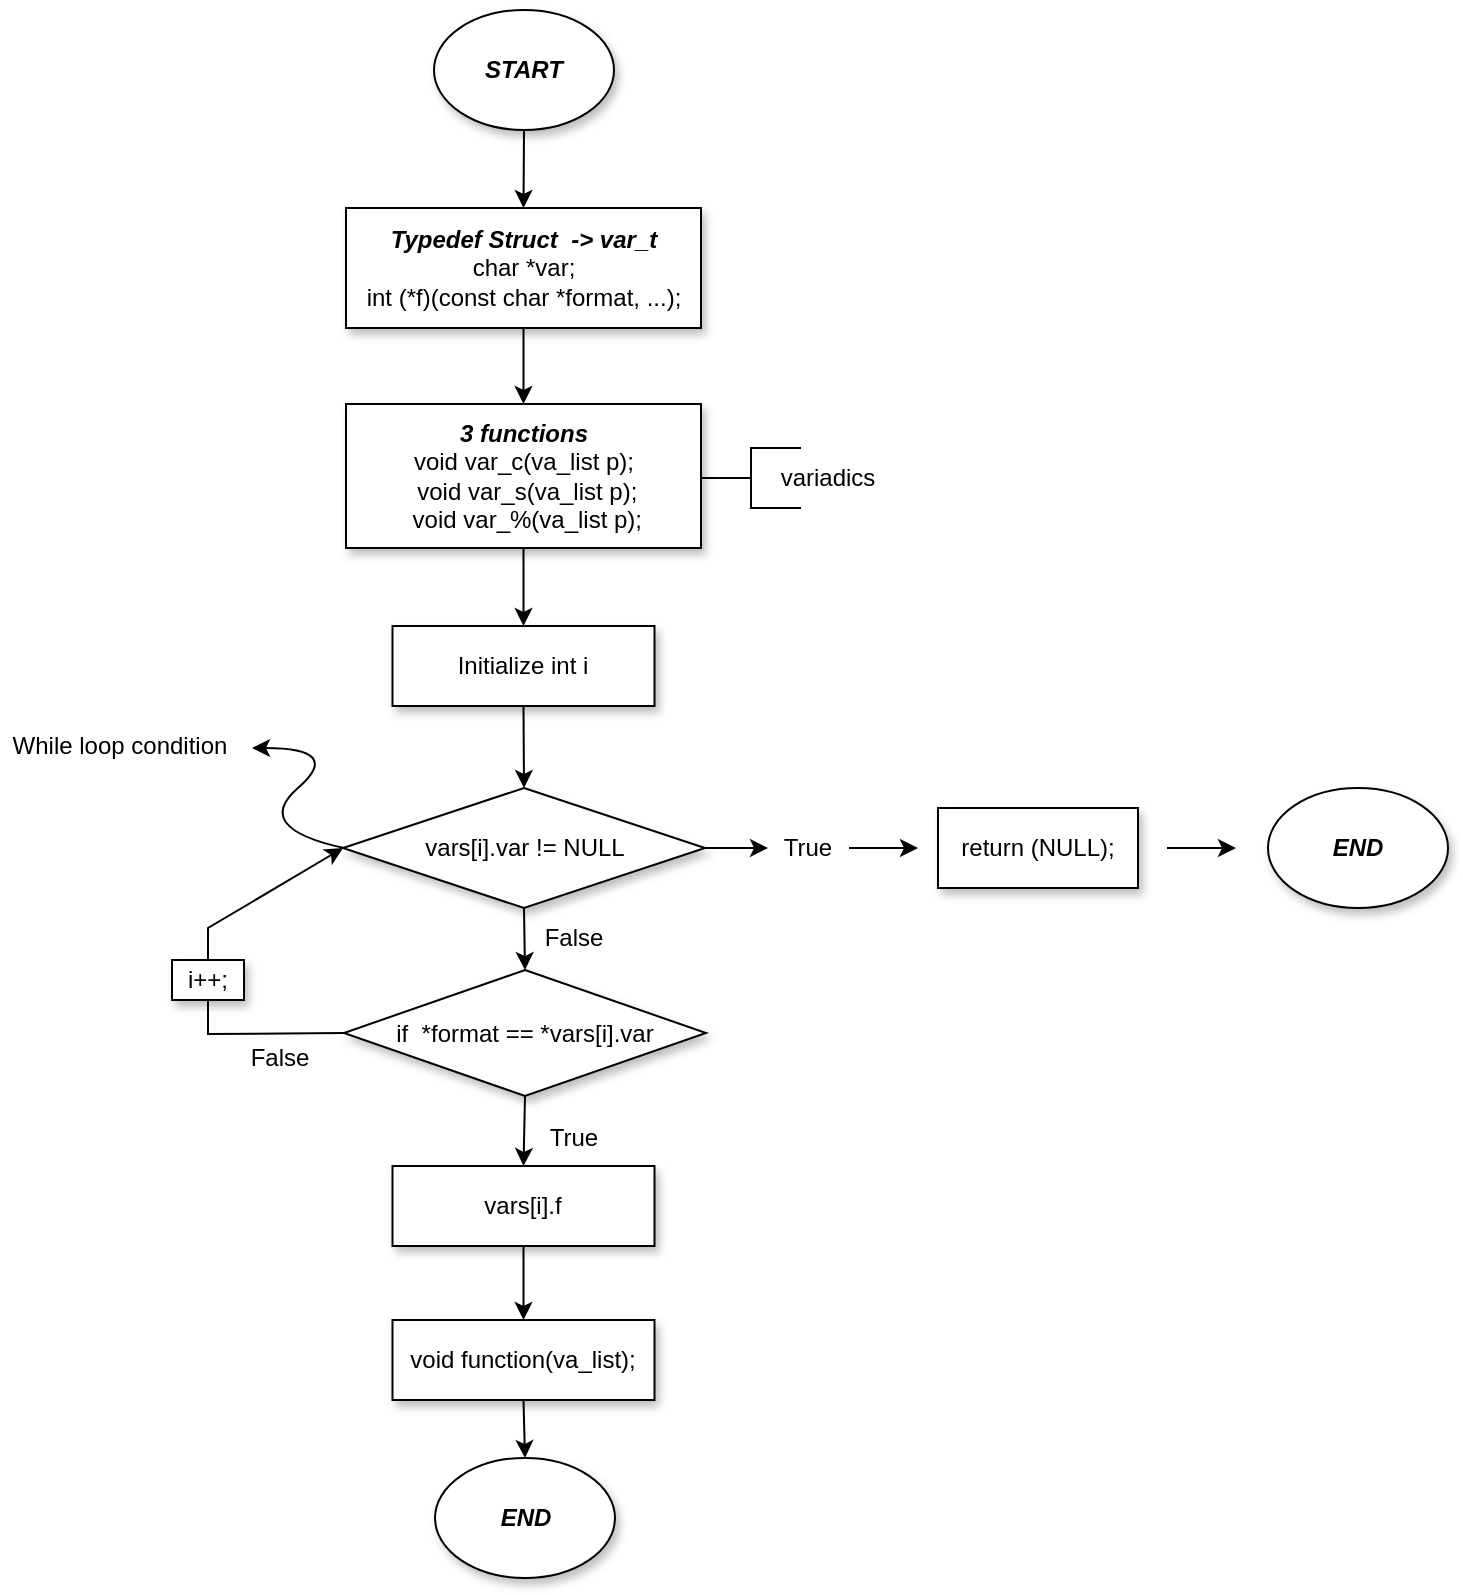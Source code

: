 <mxfile version="20.5.3" type="github">
  <diagram id="WwB0yrFr8-9Pms-kcAjm" name="Page-1">
    <mxGraphModel dx="1038" dy="547" grid="1" gridSize="10" guides="1" tooltips="1" connect="1" arrows="1" fold="1" page="1" pageScale="1" pageWidth="827" pageHeight="1169" math="0" shadow="0">
      <root>
        <mxCell id="0" />
        <mxCell id="1" parent="0" />
        <mxCell id="0lwGLxjgXCkEdpAq0Iga-1" value="&lt;b&gt;&lt;i&gt;START&lt;/i&gt;&lt;/b&gt;" style="ellipse;whiteSpace=wrap;html=1;shadow=1;" vertex="1" parent="1">
          <mxGeometry x="233" y="21" width="90" height="60" as="geometry" />
        </mxCell>
        <mxCell id="0lwGLxjgXCkEdpAq0Iga-2" value="&lt;b&gt;&lt;i&gt;Typedef Struct&amp;nbsp; -&amp;gt; var_t&lt;/i&gt;&lt;/b&gt;&lt;br&gt;char *var;&lt;br&gt;int (*f)(const char *format, ...);" style="rounded=0;whiteSpace=wrap;html=1;shadow=1;" vertex="1" parent="1">
          <mxGeometry x="189" y="120" width="177.5" height="60" as="geometry" />
        </mxCell>
        <mxCell id="0lwGLxjgXCkEdpAq0Iga-3" value="&lt;b&gt;&lt;i&gt;3 functions&lt;br&gt;&lt;/i&gt;&lt;/b&gt;&lt;div&gt;void var_c(va_list p);&lt;/div&gt;&lt;div&gt;&amp;nbsp;void var_s(va_list p);&lt;/div&gt;&lt;div&gt;&amp;nbsp;void var_%(va_list p);&lt;/div&gt;" style="rounded=0;whiteSpace=wrap;html=1;shadow=1;" vertex="1" parent="1">
          <mxGeometry x="189" y="218" width="177.5" height="72" as="geometry" />
        </mxCell>
        <mxCell id="0lwGLxjgXCkEdpAq0Iga-9" value="" style="strokeWidth=1;html=1;shape=mxgraph.flowchart.annotation_2;align=left;labelPosition=right;pointerEvents=1;shadow=0;" vertex="1" parent="1">
          <mxGeometry x="366.5" y="240" width="50" height="30" as="geometry" />
        </mxCell>
        <mxCell id="0lwGLxjgXCkEdpAq0Iga-10" value="variadics" style="text;html=1;strokeColor=none;fillColor=none;align=center;verticalAlign=middle;whiteSpace=wrap;rounded=0;shadow=0;strokeWidth=1;" vertex="1" parent="1">
          <mxGeometry x="400" y="240" width="60" height="30" as="geometry" />
        </mxCell>
        <mxCell id="0lwGLxjgXCkEdpAq0Iga-11" value="Initialize int i" style="rounded=0;whiteSpace=wrap;html=1;shadow=1;strokeWidth=1;" vertex="1" parent="1">
          <mxGeometry x="212.25" y="329" width="131" height="40" as="geometry" />
        </mxCell>
        <mxCell id="0lwGLxjgXCkEdpAq0Iga-12" value="vars[i].var != NULL" style="rhombus;whiteSpace=wrap;html=1;shadow=1;strokeWidth=1;" vertex="1" parent="1">
          <mxGeometry x="187.5" y="410" width="181" height="60" as="geometry" />
        </mxCell>
        <mxCell id="0lwGLxjgXCkEdpAq0Iga-13" value="" style="curved=1;endArrow=classic;html=1;rounded=0;" edge="1" parent="1">
          <mxGeometry width="50" height="50" relative="1" as="geometry">
            <mxPoint x="188" y="440" as="sourcePoint" />
            <mxPoint x="142" y="390" as="targetPoint" />
            <Array as="points">
              <mxPoint x="142" y="430" />
              <mxPoint x="188" y="390" />
            </Array>
          </mxGeometry>
        </mxCell>
        <mxCell id="0lwGLxjgXCkEdpAq0Iga-14" value="While loop condition" style="text;html=1;strokeColor=none;fillColor=none;align=center;verticalAlign=middle;whiteSpace=wrap;rounded=0;shadow=0;strokeWidth=1;" vertex="1" parent="1">
          <mxGeometry x="16" y="374" width="120" height="30" as="geometry" />
        </mxCell>
        <mxCell id="0lwGLxjgXCkEdpAq0Iga-15" value="" style="endArrow=classic;html=1;rounded=0;exitX=1;exitY=0.5;exitDx=0;exitDy=0;" edge="1" parent="1" source="0lwGLxjgXCkEdpAq0Iga-12">
          <mxGeometry width="50" height="50" relative="1" as="geometry">
            <mxPoint x="320" y="360" as="sourcePoint" />
            <mxPoint x="400" y="440" as="targetPoint" />
          </mxGeometry>
        </mxCell>
        <mxCell id="0lwGLxjgXCkEdpAq0Iga-16" value="True" style="text;html=1;strokeColor=none;fillColor=none;align=center;verticalAlign=middle;whiteSpace=wrap;rounded=0;shadow=0;strokeWidth=1;" vertex="1" parent="1">
          <mxGeometry x="400" y="425" width="40" height="30" as="geometry" />
        </mxCell>
        <mxCell id="0lwGLxjgXCkEdpAq0Iga-18" value="" style="endArrow=classic;html=1;rounded=0;exitX=1;exitY=0.5;exitDx=0;exitDy=0;" edge="1" parent="1">
          <mxGeometry width="50" height="50" relative="1" as="geometry">
            <mxPoint x="440.5" y="440" as="sourcePoint" />
            <mxPoint x="475" y="440" as="targetPoint" />
          </mxGeometry>
        </mxCell>
        <mxCell id="0lwGLxjgXCkEdpAq0Iga-19" value="return (NULL);" style="rounded=0;whiteSpace=wrap;html=1;shadow=1;strokeWidth=1;" vertex="1" parent="1">
          <mxGeometry x="485" y="420" width="100" height="40" as="geometry" />
        </mxCell>
        <mxCell id="0lwGLxjgXCkEdpAq0Iga-21" value="" style="endArrow=classic;html=1;rounded=0;exitX=1;exitY=0.5;exitDx=0;exitDy=0;" edge="1" parent="1">
          <mxGeometry width="50" height="50" relative="1" as="geometry">
            <mxPoint x="599.5" y="440" as="sourcePoint" />
            <mxPoint x="634" y="440" as="targetPoint" />
          </mxGeometry>
        </mxCell>
        <mxCell id="0lwGLxjgXCkEdpAq0Iga-22" value="&lt;b&gt;&lt;i&gt;END&lt;/i&gt;&lt;/b&gt;" style="ellipse;whiteSpace=wrap;html=1;shadow=1;" vertex="1" parent="1">
          <mxGeometry x="650" y="410" width="90" height="60" as="geometry" />
        </mxCell>
        <mxCell id="0lwGLxjgXCkEdpAq0Iga-26" value="" style="endArrow=classic;html=1;rounded=0;exitX=0.5;exitY=1;exitDx=0;exitDy=0;entryX=0.5;entryY=0;entryDx=0;entryDy=0;" edge="1" parent="1" source="0lwGLxjgXCkEdpAq0Iga-1" target="0lwGLxjgXCkEdpAq0Iga-2">
          <mxGeometry width="50" height="50" relative="1" as="geometry">
            <mxPoint x="320" y="260" as="sourcePoint" />
            <mxPoint x="280" y="110" as="targetPoint" />
          </mxGeometry>
        </mxCell>
        <mxCell id="0lwGLxjgXCkEdpAq0Iga-27" value="" style="endArrow=classic;html=1;rounded=0;exitX=0.5;exitY=1;exitDx=0;exitDy=0;entryX=0.5;entryY=0;entryDx=0;entryDy=0;" edge="1" parent="1" source="0lwGLxjgXCkEdpAq0Iga-2" target="0lwGLxjgXCkEdpAq0Iga-3">
          <mxGeometry width="50" height="50" relative="1" as="geometry">
            <mxPoint x="250" y="200" as="sourcePoint" />
            <mxPoint x="310" y="210" as="targetPoint" />
          </mxGeometry>
        </mxCell>
        <mxCell id="0lwGLxjgXCkEdpAq0Iga-28" value="" style="endArrow=classic;html=1;rounded=0;exitX=0.5;exitY=1;exitDx=0;exitDy=0;entryX=0.5;entryY=0;entryDx=0;entryDy=0;" edge="1" parent="1" source="0lwGLxjgXCkEdpAq0Iga-3" target="0lwGLxjgXCkEdpAq0Iga-11">
          <mxGeometry width="50" height="50" relative="1" as="geometry">
            <mxPoint x="340" y="310" as="sourcePoint" />
            <mxPoint x="360" y="310" as="targetPoint" />
          </mxGeometry>
        </mxCell>
        <mxCell id="0lwGLxjgXCkEdpAq0Iga-29" value="" style="endArrow=classic;html=1;rounded=0;exitX=0.5;exitY=1;exitDx=0;exitDy=0;entryX=0.5;entryY=0;entryDx=0;entryDy=0;" edge="1" parent="1" source="0lwGLxjgXCkEdpAq0Iga-11" target="0lwGLxjgXCkEdpAq0Iga-12">
          <mxGeometry width="50" height="50" relative="1" as="geometry">
            <mxPoint x="287.75" y="370" as="sourcePoint" />
            <mxPoint x="287.75" y="409" as="targetPoint" />
          </mxGeometry>
        </mxCell>
        <mxCell id="0lwGLxjgXCkEdpAq0Iga-30" value="if&amp;nbsp; *format == *vars[i].var" style="rhombus;whiteSpace=wrap;html=1;shadow=1;strokeWidth=1;" vertex="1" parent="1">
          <mxGeometry x="188" y="501" width="181" height="63" as="geometry" />
        </mxCell>
        <mxCell id="0lwGLxjgXCkEdpAq0Iga-31" value="" style="endArrow=classic;html=1;rounded=0;exitX=0.5;exitY=1;exitDx=0;exitDy=0;entryX=0.5;entryY=0;entryDx=0;entryDy=0;" edge="1" parent="1" source="0lwGLxjgXCkEdpAq0Iga-12" target="0lwGLxjgXCkEdpAq0Iga-30">
          <mxGeometry width="50" height="50" relative="1" as="geometry">
            <mxPoint x="277.75" y="509" as="sourcePoint" />
            <mxPoint x="330" y="500" as="targetPoint" />
          </mxGeometry>
        </mxCell>
        <mxCell id="0lwGLxjgXCkEdpAq0Iga-32" value="" style="endArrow=classic;html=1;rounded=0;exitX=0;exitY=0.5;exitDx=0;exitDy=0;entryX=0;entryY=0.5;entryDx=0;entryDy=0;" edge="1" parent="1" source="0lwGLxjgXCkEdpAq0Iga-30" target="0lwGLxjgXCkEdpAq0Iga-12">
          <mxGeometry width="50" height="50" relative="1" as="geometry">
            <mxPoint x="320" y="500" as="sourcePoint" />
            <mxPoint x="160" y="460" as="targetPoint" />
            <Array as="points">
              <mxPoint x="120" y="533" />
              <mxPoint x="120" y="480" />
            </Array>
          </mxGeometry>
        </mxCell>
        <mxCell id="0lwGLxjgXCkEdpAq0Iga-33" value="False" style="text;html=1;strokeColor=none;fillColor=none;align=center;verticalAlign=middle;whiteSpace=wrap;rounded=0;shadow=0;strokeWidth=1;" vertex="1" parent="1">
          <mxGeometry x="283" y="470" width="40" height="30" as="geometry" />
        </mxCell>
        <mxCell id="0lwGLxjgXCkEdpAq0Iga-34" value="False" style="text;html=1;strokeColor=none;fillColor=none;align=center;verticalAlign=middle;whiteSpace=wrap;rounded=0;shadow=0;strokeWidth=1;" vertex="1" parent="1">
          <mxGeometry x="136" y="530" width="40" height="30" as="geometry" />
        </mxCell>
        <mxCell id="0lwGLxjgXCkEdpAq0Iga-35" value="i++;" style="rounded=0;whiteSpace=wrap;html=1;shadow=1;strokeWidth=1;" vertex="1" parent="1">
          <mxGeometry x="102" y="496" width="36" height="20" as="geometry" />
        </mxCell>
        <mxCell id="0lwGLxjgXCkEdpAq0Iga-38" value="True" style="text;html=1;strokeColor=none;fillColor=none;align=center;verticalAlign=middle;whiteSpace=wrap;rounded=0;shadow=0;strokeWidth=1;" vertex="1" parent="1">
          <mxGeometry x="283" y="570" width="40" height="30" as="geometry" />
        </mxCell>
        <mxCell id="0lwGLxjgXCkEdpAq0Iga-40" value="vars[i].f" style="rounded=0;whiteSpace=wrap;html=1;shadow=1;strokeWidth=1;" vertex="1" parent="1">
          <mxGeometry x="212.25" y="599" width="131" height="40" as="geometry" />
        </mxCell>
        <mxCell id="0lwGLxjgXCkEdpAq0Iga-41" value="void function(va_list);" style="rounded=0;whiteSpace=wrap;html=1;shadow=1;strokeWidth=1;" vertex="1" parent="1">
          <mxGeometry x="212.25" y="676" width="131" height="40" as="geometry" />
        </mxCell>
        <mxCell id="0lwGLxjgXCkEdpAq0Iga-42" value="" style="endArrow=classic;html=1;rounded=0;exitX=0.5;exitY=1;exitDx=0;exitDy=0;entryX=0.5;entryY=0;entryDx=0;entryDy=0;" edge="1" parent="1" source="0lwGLxjgXCkEdpAq0Iga-30" target="0lwGLxjgXCkEdpAq0Iga-40">
          <mxGeometry width="50" height="50" relative="1" as="geometry">
            <mxPoint x="320" y="570" as="sourcePoint" />
            <mxPoint x="370" y="520" as="targetPoint" />
          </mxGeometry>
        </mxCell>
        <mxCell id="0lwGLxjgXCkEdpAq0Iga-43" value="" style="endArrow=classic;html=1;rounded=0;exitX=0.5;exitY=1;exitDx=0;exitDy=0;entryX=0.5;entryY=0;entryDx=0;entryDy=0;" edge="1" parent="1" source="0lwGLxjgXCkEdpAq0Iga-40" target="0lwGLxjgXCkEdpAq0Iga-41">
          <mxGeometry width="50" height="50" relative="1" as="geometry">
            <mxPoint x="278.5" y="654" as="sourcePoint" />
            <mxPoint x="350" y="660" as="targetPoint" />
          </mxGeometry>
        </mxCell>
        <mxCell id="0lwGLxjgXCkEdpAq0Iga-44" value="&lt;b&gt;&lt;i&gt;END&lt;/i&gt;&lt;/b&gt;" style="ellipse;whiteSpace=wrap;html=1;shadow=1;" vertex="1" parent="1">
          <mxGeometry x="233.5" y="745" width="90" height="60" as="geometry" />
        </mxCell>
        <mxCell id="0lwGLxjgXCkEdpAq0Iga-45" value="" style="endArrow=classic;html=1;rounded=0;exitX=0.5;exitY=1;exitDx=0;exitDy=0;entryX=0.5;entryY=0;entryDx=0;entryDy=0;" edge="1" parent="1" source="0lwGLxjgXCkEdpAq0Iga-41" target="0lwGLxjgXCkEdpAq0Iga-44">
          <mxGeometry width="50" height="50" relative="1" as="geometry">
            <mxPoint x="287.75" y="649" as="sourcePoint" />
            <mxPoint x="287.75" y="686" as="targetPoint" />
          </mxGeometry>
        </mxCell>
      </root>
    </mxGraphModel>
  </diagram>
</mxfile>
